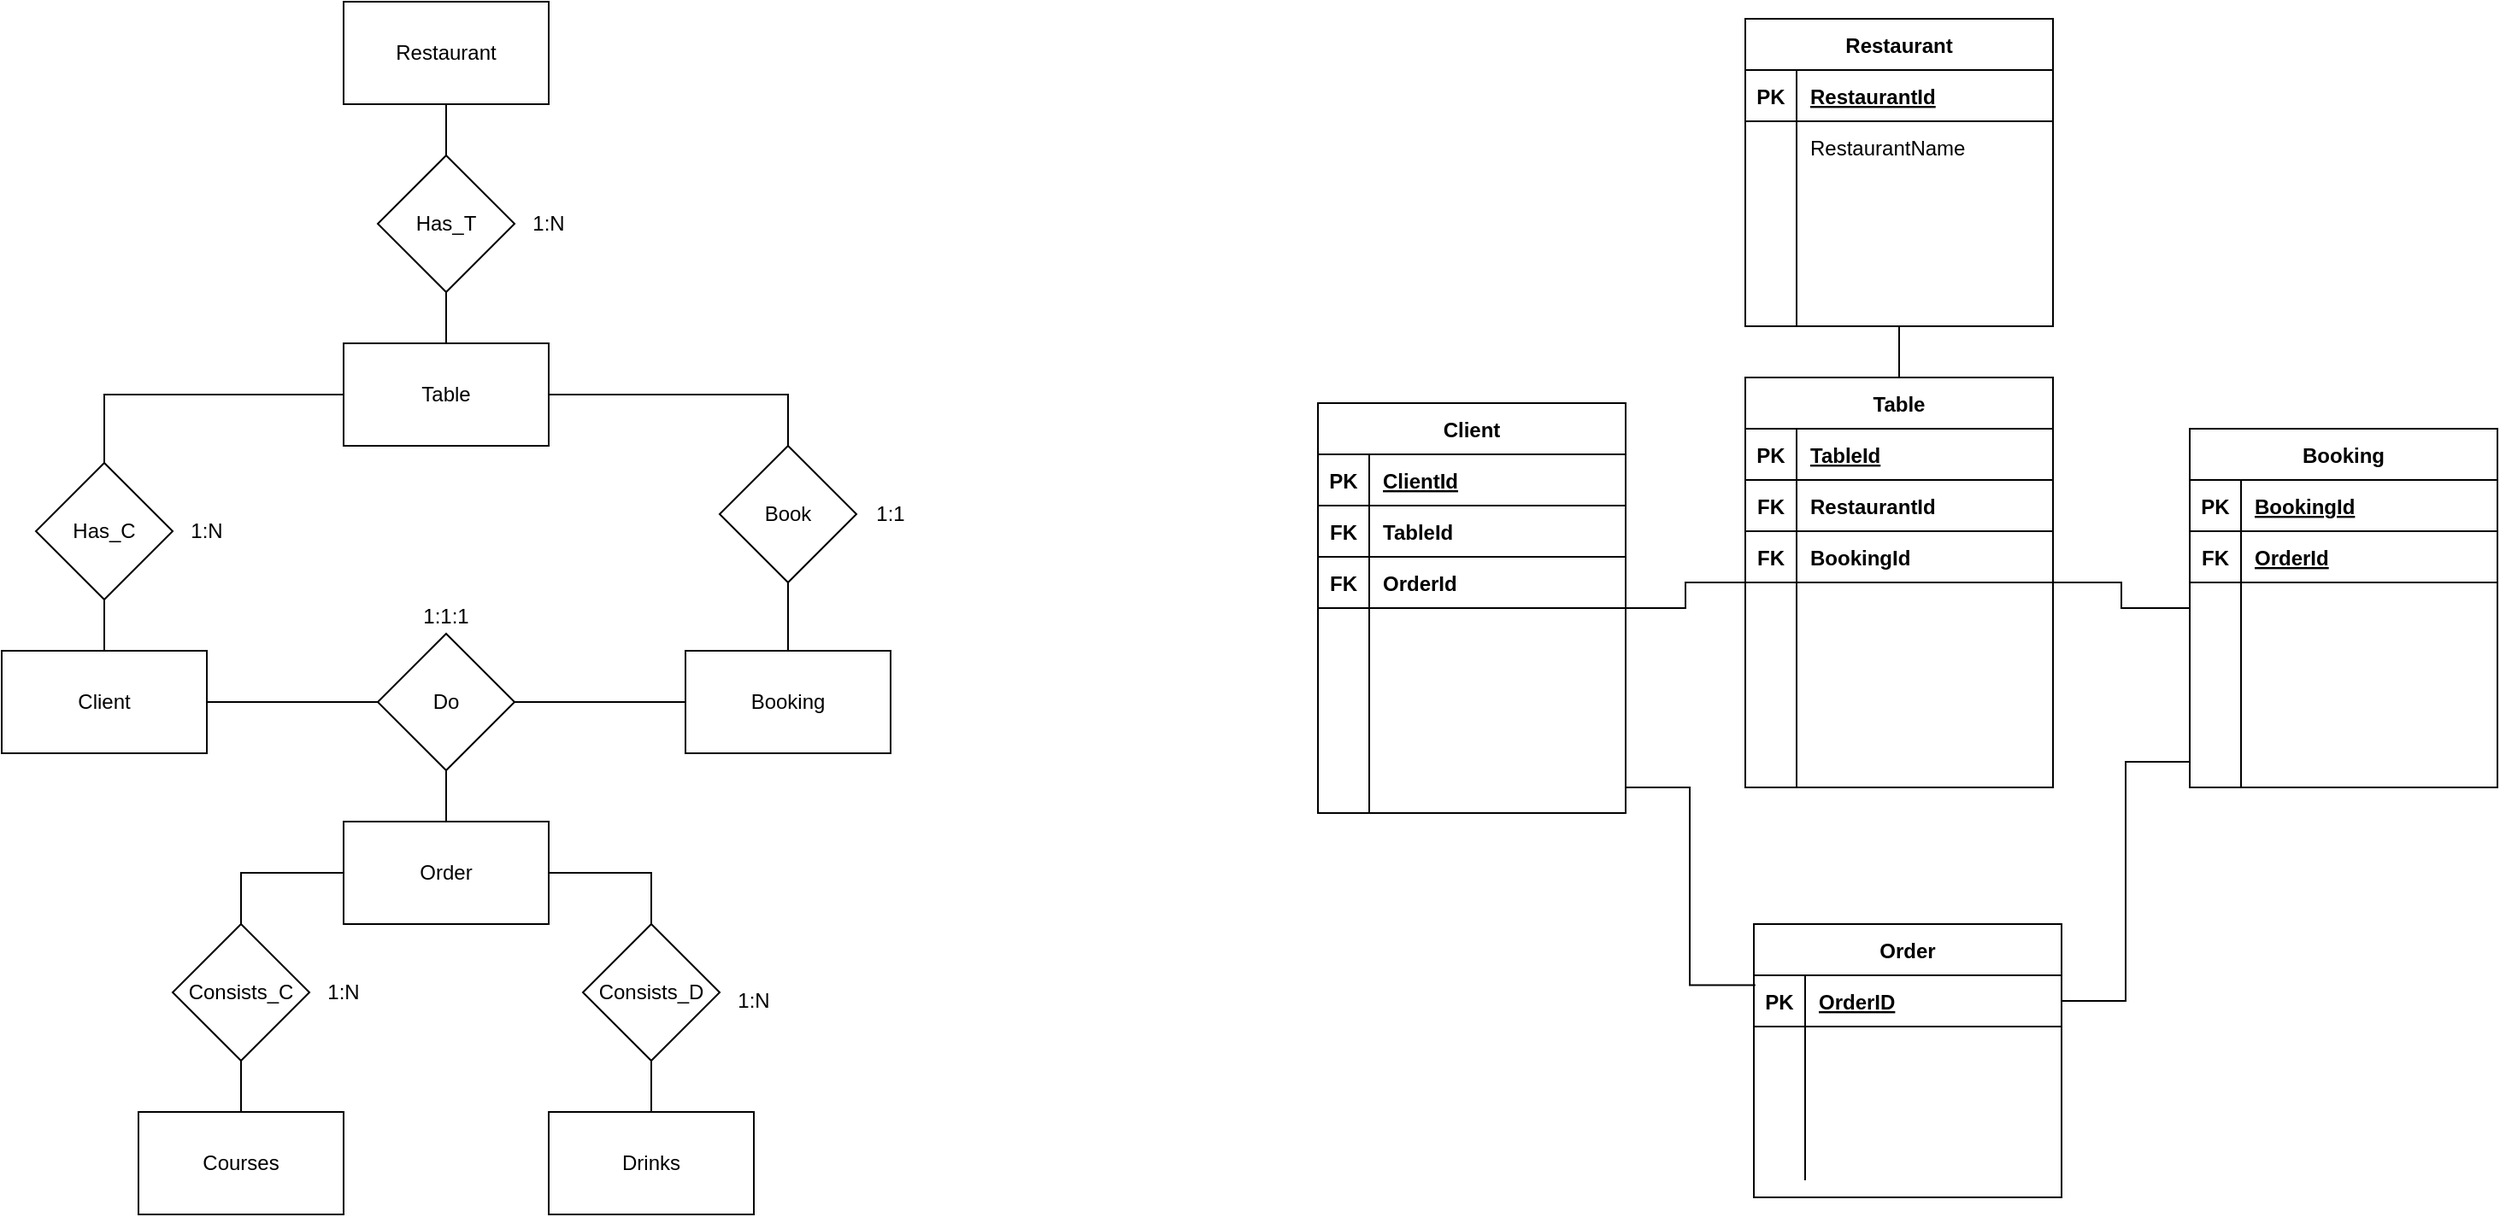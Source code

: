 <mxfile version="14.4.2" type="device"><diagram id="R2lEEEUBdFMjLlhIrx00" name="Page-1"><mxGraphModel dx="1673" dy="896" grid="1" gridSize="10" guides="1" tooltips="1" connect="1" arrows="1" fold="1" page="1" pageScale="1" pageWidth="850" pageHeight="1100" math="0" shadow="0" extFonts="Permanent Marker^https://fonts.googleapis.com/css?family=Permanent+Marker"><root><mxCell id="0"/><mxCell id="1" parent="0"/><mxCell id="aju1piKFpCxqXlr7mAP2-1" value="Restaurant" style="rounded=0;whiteSpace=wrap;html=1;" parent="1" vertex="1"><mxGeometry x="360" y="20" width="120" height="60" as="geometry"/></mxCell><mxCell id="aju1piKFpCxqXlr7mAP2-25" style="edgeStyle=orthogonalEdgeStyle;rounded=0;orthogonalLoop=1;jettySize=auto;html=1;endArrow=none;endFill=0;" parent="1" source="aju1piKFpCxqXlr7mAP2-2" target="aju1piKFpCxqXlr7mAP2-8" edge="1"><mxGeometry relative="1" as="geometry"/></mxCell><mxCell id="aju1piKFpCxqXlr7mAP2-2" value="Table&lt;br&gt;" style="rounded=0;whiteSpace=wrap;html=1;" parent="1" vertex="1"><mxGeometry x="360" y="220" width="120" height="60" as="geometry"/></mxCell><mxCell id="aju1piKFpCxqXlr7mAP2-23" style="edgeStyle=orthogonalEdgeStyle;rounded=0;orthogonalLoop=1;jettySize=auto;html=1;endArrow=none;endFill=0;" parent="1" source="aju1piKFpCxqXlr7mAP2-3" target="aju1piKFpCxqXlr7mAP2-9" edge="1"><mxGeometry relative="1" as="geometry"/></mxCell><mxCell id="aju1piKFpCxqXlr7mAP2-3" value="Booking" style="rounded=0;whiteSpace=wrap;html=1;" parent="1" vertex="1"><mxGeometry x="560" y="400" width="120" height="60" as="geometry"/></mxCell><mxCell id="aju1piKFpCxqXlr7mAP2-21" style="edgeStyle=orthogonalEdgeStyle;rounded=0;orthogonalLoop=1;jettySize=auto;html=1;endArrow=none;endFill=0;" parent="1" source="aju1piKFpCxqXlr7mAP2-4" target="aju1piKFpCxqXlr7mAP2-10" edge="1"><mxGeometry relative="1" as="geometry"/></mxCell><mxCell id="_MSLsSwSFgvr8yAlvDEv-171" style="edgeStyle=orthogonalEdgeStyle;rounded=0;orthogonalLoop=1;jettySize=auto;html=1;exitX=1;exitY=0.5;exitDx=0;exitDy=0;entryX=0;entryY=0.5;entryDx=0;entryDy=0;endArrow=none;endFill=0;" edge="1" parent="1" source="aju1piKFpCxqXlr7mAP2-4" target="aju1piKFpCxqXlr7mAP2-11"><mxGeometry relative="1" as="geometry"/></mxCell><mxCell id="aju1piKFpCxqXlr7mAP2-4" value="Client" style="rounded=0;whiteSpace=wrap;html=1;" parent="1" vertex="1"><mxGeometry x="160" y="400" width="120" height="60" as="geometry"/></mxCell><mxCell id="aju1piKFpCxqXlr7mAP2-19" style="edgeStyle=orthogonalEdgeStyle;rounded=0;orthogonalLoop=1;jettySize=auto;html=1;endArrow=none;endFill=0;" parent="1" source="aju1piKFpCxqXlr7mAP2-5" target="aju1piKFpCxqXlr7mAP2-11" edge="1"><mxGeometry relative="1" as="geometry"/></mxCell><mxCell id="aju1piKFpCxqXlr7mAP2-5" value="Order&lt;br&gt;" style="rounded=0;whiteSpace=wrap;html=1;" parent="1" vertex="1"><mxGeometry x="360" y="500" width="120" height="60" as="geometry"/></mxCell><mxCell id="aju1piKFpCxqXlr7mAP2-14" style="edgeStyle=orthogonalEdgeStyle;rounded=0;orthogonalLoop=1;jettySize=auto;html=1;endArrow=none;endFill=0;" parent="1" source="aju1piKFpCxqXlr7mAP2-6" target="aju1piKFpCxqXlr7mAP2-12" edge="1"><mxGeometry relative="1" as="geometry"/></mxCell><mxCell id="aju1piKFpCxqXlr7mAP2-6" value="Courses" style="rounded=0;whiteSpace=wrap;html=1;" parent="1" vertex="1"><mxGeometry x="240" y="670" width="120" height="60" as="geometry"/></mxCell><mxCell id="aju1piKFpCxqXlr7mAP2-15" style="edgeStyle=orthogonalEdgeStyle;rounded=0;orthogonalLoop=1;jettySize=auto;html=1;endArrow=none;endFill=0;" parent="1" source="aju1piKFpCxqXlr7mAP2-7" target="aju1piKFpCxqXlr7mAP2-13" edge="1"><mxGeometry relative="1" as="geometry"/></mxCell><mxCell id="aju1piKFpCxqXlr7mAP2-7" value="Drinks" style="rounded=0;whiteSpace=wrap;html=1;" parent="1" vertex="1"><mxGeometry x="480" y="670" width="120" height="60" as="geometry"/></mxCell><mxCell id="aju1piKFpCxqXlr7mAP2-26" style="edgeStyle=orthogonalEdgeStyle;rounded=0;orthogonalLoop=1;jettySize=auto;html=1;endArrow=none;endFill=0;" parent="1" source="aju1piKFpCxqXlr7mAP2-8" target="aju1piKFpCxqXlr7mAP2-1" edge="1"><mxGeometry relative="1" as="geometry"/></mxCell><mxCell id="aju1piKFpCxqXlr7mAP2-8" value="Has_T" style="rhombus;whiteSpace=wrap;html=1;" parent="1" vertex="1"><mxGeometry x="380" y="110" width="80" height="80" as="geometry"/></mxCell><mxCell id="_MSLsSwSFgvr8yAlvDEv-16" style="edgeStyle=orthogonalEdgeStyle;rounded=0;orthogonalLoop=1;jettySize=auto;html=1;exitX=0.5;exitY=0;exitDx=0;exitDy=0;entryX=1;entryY=0.5;entryDx=0;entryDy=0;endArrow=none;endFill=0;" edge="1" parent="1" source="aju1piKFpCxqXlr7mAP2-9" target="aju1piKFpCxqXlr7mAP2-2"><mxGeometry relative="1" as="geometry"/></mxCell><mxCell id="aju1piKFpCxqXlr7mAP2-9" value="Book" style="rhombus;whiteSpace=wrap;html=1;" parent="1" vertex="1"><mxGeometry x="580" y="280" width="80" height="80" as="geometry"/></mxCell><mxCell id="aju1piKFpCxqXlr7mAP2-33" style="edgeStyle=orthogonalEdgeStyle;rounded=0;orthogonalLoop=1;jettySize=auto;html=1;exitX=0.5;exitY=0;exitDx=0;exitDy=0;entryX=0;entryY=0.5;entryDx=0;entryDy=0;endArrow=none;endFill=0;" parent="1" source="aju1piKFpCxqXlr7mAP2-10" target="aju1piKFpCxqXlr7mAP2-2" edge="1"><mxGeometry relative="1" as="geometry"/></mxCell><mxCell id="aju1piKFpCxqXlr7mAP2-10" value="Has_C" style="rhombus;whiteSpace=wrap;html=1;" parent="1" vertex="1"><mxGeometry x="180" y="290" width="80" height="80" as="geometry"/></mxCell><mxCell id="_MSLsSwSFgvr8yAlvDEv-172" style="edgeStyle=orthogonalEdgeStyle;rounded=0;orthogonalLoop=1;jettySize=auto;html=1;exitX=1;exitY=0.5;exitDx=0;exitDy=0;entryX=0;entryY=0.5;entryDx=0;entryDy=0;endArrow=none;endFill=0;" edge="1" parent="1" source="aju1piKFpCxqXlr7mAP2-11" target="aju1piKFpCxqXlr7mAP2-3"><mxGeometry relative="1" as="geometry"/></mxCell><mxCell id="aju1piKFpCxqXlr7mAP2-11" value="Do" style="rhombus;whiteSpace=wrap;html=1;" parent="1" vertex="1"><mxGeometry x="380" y="390" width="80" height="80" as="geometry"/></mxCell><mxCell id="aju1piKFpCxqXlr7mAP2-18" style="edgeStyle=orthogonalEdgeStyle;rounded=0;orthogonalLoop=1;jettySize=auto;html=1;exitX=0.5;exitY=0;exitDx=0;exitDy=0;entryX=0;entryY=0.5;entryDx=0;entryDy=0;endArrow=none;endFill=0;" parent="1" source="aju1piKFpCxqXlr7mAP2-12" target="aju1piKFpCxqXlr7mAP2-5" edge="1"><mxGeometry relative="1" as="geometry"/></mxCell><mxCell id="aju1piKFpCxqXlr7mAP2-12" value="Consists_C" style="rhombus;whiteSpace=wrap;html=1;" parent="1" vertex="1"><mxGeometry x="260" y="560" width="80" height="80" as="geometry"/></mxCell><mxCell id="aju1piKFpCxqXlr7mAP2-17" style="edgeStyle=orthogonalEdgeStyle;rounded=0;orthogonalLoop=1;jettySize=auto;html=1;exitX=0.5;exitY=0;exitDx=0;exitDy=0;entryX=1;entryY=0.5;entryDx=0;entryDy=0;endArrow=none;endFill=0;" parent="1" source="aju1piKFpCxqXlr7mAP2-13" target="aju1piKFpCxqXlr7mAP2-5" edge="1"><mxGeometry relative="1" as="geometry"/></mxCell><mxCell id="aju1piKFpCxqXlr7mAP2-13" value="Consists_D" style="rhombus;whiteSpace=wrap;html=1;" parent="1" vertex="1"><mxGeometry x="500" y="560" width="80" height="80" as="geometry"/></mxCell><mxCell id="aju1piKFpCxqXlr7mAP2-27" value="1:N" style="text;html=1;strokeColor=none;fillColor=none;align=center;verticalAlign=middle;whiteSpace=wrap;rounded=0;" parent="1" vertex="1"><mxGeometry x="460" y="140" width="40" height="20" as="geometry"/></mxCell><mxCell id="aju1piKFpCxqXlr7mAP2-28" value="1:1" style="text;html=1;strokeColor=none;fillColor=none;align=center;verticalAlign=middle;whiteSpace=wrap;rounded=0;" parent="1" vertex="1"><mxGeometry x="660" y="310" width="40" height="20" as="geometry"/></mxCell><mxCell id="aju1piKFpCxqXlr7mAP2-29" value="1:N" style="text;html=1;strokeColor=none;fillColor=none;align=center;verticalAlign=middle;whiteSpace=wrap;rounded=0;" parent="1" vertex="1"><mxGeometry x="260" y="320" width="40" height="20" as="geometry"/></mxCell><mxCell id="aju1piKFpCxqXlr7mAP2-31" value="1:N" style="text;html=1;strokeColor=none;fillColor=none;align=center;verticalAlign=middle;whiteSpace=wrap;rounded=0;" parent="1" vertex="1"><mxGeometry x="580" y="595" width="40" height="20" as="geometry"/></mxCell><mxCell id="aju1piKFpCxqXlr7mAP2-32" value="1:N" style="text;html=1;strokeColor=none;fillColor=none;align=center;verticalAlign=middle;whiteSpace=wrap;rounded=0;" parent="1" vertex="1"><mxGeometry x="340" y="590" width="40" height="20" as="geometry"/></mxCell><mxCell id="_MSLsSwSFgvr8yAlvDEv-69" value="" style="edgeStyle=orthogonalEdgeStyle;rounded=0;orthogonalLoop=1;jettySize=auto;html=1;endArrow=none;endFill=0;" edge="1" parent="1" source="_MSLsSwSFgvr8yAlvDEv-17" target="_MSLsSwSFgvr8yAlvDEv-53"><mxGeometry relative="1" as="geometry"/></mxCell><mxCell id="_MSLsSwSFgvr8yAlvDEv-17" value="Restaurant" style="shape=table;startSize=30;container=1;collapsible=1;childLayout=tableLayout;fixedRows=1;rowLines=0;fontStyle=1;align=center;resizeLast=1;" vertex="1" parent="1"><mxGeometry x="1180" y="30" width="180" height="180" as="geometry"/></mxCell><mxCell id="_MSLsSwSFgvr8yAlvDEv-18" value="" style="shape=partialRectangle;collapsible=0;dropTarget=0;pointerEvents=0;fillColor=none;top=0;left=0;bottom=1;right=0;points=[[0,0.5],[1,0.5]];portConstraint=eastwest;" vertex="1" parent="_MSLsSwSFgvr8yAlvDEv-17"><mxGeometry y="30" width="180" height="30" as="geometry"/></mxCell><mxCell id="_MSLsSwSFgvr8yAlvDEv-19" value="PK" style="shape=partialRectangle;connectable=0;fillColor=none;top=0;left=0;bottom=0;right=0;fontStyle=1;overflow=hidden;" vertex="1" parent="_MSLsSwSFgvr8yAlvDEv-18"><mxGeometry width="30" height="30" as="geometry"/></mxCell><mxCell id="_MSLsSwSFgvr8yAlvDEv-20" value="RestaurantId" style="shape=partialRectangle;connectable=0;fillColor=none;top=0;left=0;bottom=0;right=0;align=left;spacingLeft=6;fontStyle=5;overflow=hidden;" vertex="1" parent="_MSLsSwSFgvr8yAlvDEv-18"><mxGeometry x="30" width="150" height="30" as="geometry"/></mxCell><mxCell id="_MSLsSwSFgvr8yAlvDEv-21" value="" style="shape=partialRectangle;collapsible=0;dropTarget=0;pointerEvents=0;fillColor=none;top=0;left=0;bottom=0;right=0;points=[[0,0.5],[1,0.5]];portConstraint=eastwest;" vertex="1" parent="_MSLsSwSFgvr8yAlvDEv-17"><mxGeometry y="60" width="180" height="30" as="geometry"/></mxCell><mxCell id="_MSLsSwSFgvr8yAlvDEv-22" value="" style="shape=partialRectangle;connectable=0;fillColor=none;top=0;left=0;bottom=0;right=0;editable=1;overflow=hidden;" vertex="1" parent="_MSLsSwSFgvr8yAlvDEv-21"><mxGeometry width="30" height="30" as="geometry"/></mxCell><mxCell id="_MSLsSwSFgvr8yAlvDEv-23" value="RestaurantName" style="shape=partialRectangle;connectable=0;fillColor=none;top=0;left=0;bottom=0;right=0;align=left;spacingLeft=6;overflow=hidden;" vertex="1" parent="_MSLsSwSFgvr8yAlvDEv-21"><mxGeometry x="30" width="150" height="30" as="geometry"/></mxCell><mxCell id="_MSLsSwSFgvr8yAlvDEv-50" value="" style="shape=partialRectangle;collapsible=0;dropTarget=0;pointerEvents=0;fillColor=none;top=0;left=0;bottom=0;right=0;points=[[0,0.5],[1,0.5]];portConstraint=eastwest;" vertex="1" parent="_MSLsSwSFgvr8yAlvDEv-17"><mxGeometry y="90" width="180" height="30" as="geometry"/></mxCell><mxCell id="_MSLsSwSFgvr8yAlvDEv-51" value="" style="shape=partialRectangle;connectable=0;fillColor=none;top=0;left=0;bottom=0;right=0;editable=1;overflow=hidden;" vertex="1" parent="_MSLsSwSFgvr8yAlvDEv-50"><mxGeometry width="30" height="30" as="geometry"/></mxCell><mxCell id="_MSLsSwSFgvr8yAlvDEv-52" value="" style="shape=partialRectangle;connectable=0;fillColor=none;top=0;left=0;bottom=0;right=0;align=left;spacingLeft=6;overflow=hidden;" vertex="1" parent="_MSLsSwSFgvr8yAlvDEv-50"><mxGeometry x="30" width="150" height="30" as="geometry"/></mxCell><mxCell id="_MSLsSwSFgvr8yAlvDEv-24" value="" style="shape=partialRectangle;collapsible=0;dropTarget=0;pointerEvents=0;fillColor=none;top=0;left=0;bottom=0;right=0;points=[[0,0.5],[1,0.5]];portConstraint=eastwest;" vertex="1" parent="_MSLsSwSFgvr8yAlvDEv-17"><mxGeometry y="120" width="180" height="30" as="geometry"/></mxCell><mxCell id="_MSLsSwSFgvr8yAlvDEv-25" value="" style="shape=partialRectangle;connectable=0;fillColor=none;top=0;left=0;bottom=0;right=0;editable=1;overflow=hidden;" vertex="1" parent="_MSLsSwSFgvr8yAlvDEv-24"><mxGeometry width="30" height="30" as="geometry"/></mxCell><mxCell id="_MSLsSwSFgvr8yAlvDEv-26" value="" style="shape=partialRectangle;connectable=0;fillColor=none;top=0;left=0;bottom=0;right=0;align=left;spacingLeft=6;overflow=hidden;" vertex="1" parent="_MSLsSwSFgvr8yAlvDEv-24"><mxGeometry x="30" width="150" height="30" as="geometry"/></mxCell><mxCell id="_MSLsSwSFgvr8yAlvDEv-27" value="" style="shape=partialRectangle;collapsible=0;dropTarget=0;pointerEvents=0;fillColor=none;top=0;left=0;bottom=0;right=0;points=[[0,0.5],[1,0.5]];portConstraint=eastwest;" vertex="1" parent="_MSLsSwSFgvr8yAlvDEv-17"><mxGeometry y="150" width="180" height="30" as="geometry"/></mxCell><mxCell id="_MSLsSwSFgvr8yAlvDEv-28" value="" style="shape=partialRectangle;connectable=0;fillColor=none;top=0;left=0;bottom=0;right=0;editable=1;overflow=hidden;" vertex="1" parent="_MSLsSwSFgvr8yAlvDEv-27"><mxGeometry width="30" height="30" as="geometry"/></mxCell><mxCell id="_MSLsSwSFgvr8yAlvDEv-29" value="" style="shape=partialRectangle;connectable=0;fillColor=none;top=0;left=0;bottom=0;right=0;align=left;spacingLeft=6;overflow=hidden;" vertex="1" parent="_MSLsSwSFgvr8yAlvDEv-27"><mxGeometry x="30" width="150" height="30" as="geometry"/></mxCell><mxCell id="_MSLsSwSFgvr8yAlvDEv-95" value="" style="edgeStyle=orthogonalEdgeStyle;rounded=0;orthogonalLoop=1;jettySize=auto;html=1;endArrow=none;endFill=0;" edge="1" parent="1" source="_MSLsSwSFgvr8yAlvDEv-53" target="_MSLsSwSFgvr8yAlvDEv-76"><mxGeometry relative="1" as="geometry"/></mxCell><mxCell id="_MSLsSwSFgvr8yAlvDEv-115" value="" style="edgeStyle=orthogonalEdgeStyle;rounded=0;orthogonalLoop=1;jettySize=auto;html=1;endArrow=none;endFill=0;" edge="1" parent="1" source="_MSLsSwSFgvr8yAlvDEv-53" target="_MSLsSwSFgvr8yAlvDEv-96"><mxGeometry relative="1" as="geometry"/></mxCell><mxCell id="_MSLsSwSFgvr8yAlvDEv-53" value="Table" style="shape=table;startSize=30;container=1;collapsible=1;childLayout=tableLayout;fixedRows=1;rowLines=0;fontStyle=1;align=center;resizeLast=1;" vertex="1" parent="1"><mxGeometry x="1180" y="240" width="180" height="240" as="geometry"/></mxCell><mxCell id="_MSLsSwSFgvr8yAlvDEv-54" value="" style="shape=partialRectangle;collapsible=0;dropTarget=0;pointerEvents=0;fillColor=none;top=0;left=0;bottom=1;right=0;points=[[0,0.5],[1,0.5]];portConstraint=eastwest;" vertex="1" parent="_MSLsSwSFgvr8yAlvDEv-53"><mxGeometry y="30" width="180" height="30" as="geometry"/></mxCell><mxCell id="_MSLsSwSFgvr8yAlvDEv-55" value="PK" style="shape=partialRectangle;connectable=0;fillColor=none;top=0;left=0;bottom=0;right=0;fontStyle=1;overflow=hidden;" vertex="1" parent="_MSLsSwSFgvr8yAlvDEv-54"><mxGeometry width="30" height="30" as="geometry"/></mxCell><mxCell id="_MSLsSwSFgvr8yAlvDEv-56" value="TableId" style="shape=partialRectangle;connectable=0;fillColor=none;top=0;left=0;bottom=0;right=0;align=left;spacingLeft=6;fontStyle=5;overflow=hidden;" vertex="1" parent="_MSLsSwSFgvr8yAlvDEv-54"><mxGeometry x="30" width="150" height="30" as="geometry"/></mxCell><mxCell id="_MSLsSwSFgvr8yAlvDEv-70" value="" style="shape=partialRectangle;collapsible=0;dropTarget=0;pointerEvents=0;fillColor=none;top=0;left=0;bottom=1;right=0;points=[[0,0.5],[1,0.5]];portConstraint=eastwest;" vertex="1" parent="_MSLsSwSFgvr8yAlvDEv-53"><mxGeometry y="60" width="180" height="30" as="geometry"/></mxCell><mxCell id="_MSLsSwSFgvr8yAlvDEv-71" value="FK" style="shape=partialRectangle;connectable=0;fillColor=none;top=0;left=0;bottom=0;right=0;fontStyle=1;overflow=hidden;" vertex="1" parent="_MSLsSwSFgvr8yAlvDEv-70"><mxGeometry width="30" height="30" as="geometry"/></mxCell><mxCell id="_MSLsSwSFgvr8yAlvDEv-72" value="RestaurantId" style="shape=partialRectangle;connectable=0;fillColor=none;top=0;left=0;bottom=0;right=0;align=left;spacingLeft=6;fontStyle=1;overflow=hidden;" vertex="1" parent="_MSLsSwSFgvr8yAlvDEv-70"><mxGeometry x="30" width="150" height="30" as="geometry"/></mxCell><mxCell id="_MSLsSwSFgvr8yAlvDEv-146" style="shape=partialRectangle;collapsible=0;dropTarget=0;pointerEvents=0;fillColor=none;top=0;left=0;bottom=1;right=0;points=[[0,0.5],[1,0.5]];portConstraint=eastwest;" vertex="1" parent="_MSLsSwSFgvr8yAlvDEv-53"><mxGeometry y="90" width="180" height="30" as="geometry"/></mxCell><mxCell id="_MSLsSwSFgvr8yAlvDEv-147" value="FK" style="shape=partialRectangle;connectable=0;fillColor=none;top=0;left=0;bottom=0;right=0;fontStyle=1;overflow=hidden;" vertex="1" parent="_MSLsSwSFgvr8yAlvDEv-146"><mxGeometry width="30" height="30" as="geometry"/></mxCell><mxCell id="_MSLsSwSFgvr8yAlvDEv-148" value="BookingId" style="shape=partialRectangle;connectable=0;fillColor=none;top=0;left=0;bottom=0;right=0;align=left;spacingLeft=6;fontStyle=1;overflow=hidden;" vertex="1" parent="_MSLsSwSFgvr8yAlvDEv-146"><mxGeometry x="30" width="150" height="30" as="geometry"/></mxCell><mxCell id="_MSLsSwSFgvr8yAlvDEv-57" value="" style="shape=partialRectangle;collapsible=0;dropTarget=0;pointerEvents=0;fillColor=none;top=0;left=0;bottom=0;right=0;points=[[0,0.5],[1,0.5]];portConstraint=eastwest;" vertex="1" parent="_MSLsSwSFgvr8yAlvDEv-53"><mxGeometry y="120" width="180" height="30" as="geometry"/></mxCell><mxCell id="_MSLsSwSFgvr8yAlvDEv-58" value="" style="shape=partialRectangle;connectable=0;fillColor=none;top=0;left=0;bottom=0;right=0;editable=1;overflow=hidden;" vertex="1" parent="_MSLsSwSFgvr8yAlvDEv-57"><mxGeometry width="30" height="30" as="geometry"/></mxCell><mxCell id="_MSLsSwSFgvr8yAlvDEv-59" value="" style="shape=partialRectangle;connectable=0;fillColor=none;top=0;left=0;bottom=0;right=0;align=left;spacingLeft=6;overflow=hidden;" vertex="1" parent="_MSLsSwSFgvr8yAlvDEv-57"><mxGeometry x="30" width="150" height="30" as="geometry"/></mxCell><mxCell id="_MSLsSwSFgvr8yAlvDEv-60" value="" style="shape=partialRectangle;collapsible=0;dropTarget=0;pointerEvents=0;fillColor=none;top=0;left=0;bottom=0;right=0;points=[[0,0.5],[1,0.5]];portConstraint=eastwest;" vertex="1" parent="_MSLsSwSFgvr8yAlvDEv-53"><mxGeometry y="150" width="180" height="30" as="geometry"/></mxCell><mxCell id="_MSLsSwSFgvr8yAlvDEv-61" value="" style="shape=partialRectangle;connectable=0;fillColor=none;top=0;left=0;bottom=0;right=0;editable=1;overflow=hidden;" vertex="1" parent="_MSLsSwSFgvr8yAlvDEv-60"><mxGeometry width="30" height="30" as="geometry"/></mxCell><mxCell id="_MSLsSwSFgvr8yAlvDEv-62" value="" style="shape=partialRectangle;connectable=0;fillColor=none;top=0;left=0;bottom=0;right=0;align=left;spacingLeft=6;overflow=hidden;" vertex="1" parent="_MSLsSwSFgvr8yAlvDEv-60"><mxGeometry x="30" width="150" height="30" as="geometry"/></mxCell><mxCell id="_MSLsSwSFgvr8yAlvDEv-63" value="" style="shape=partialRectangle;collapsible=0;dropTarget=0;pointerEvents=0;fillColor=none;top=0;left=0;bottom=0;right=0;points=[[0,0.5],[1,0.5]];portConstraint=eastwest;" vertex="1" parent="_MSLsSwSFgvr8yAlvDEv-53"><mxGeometry y="180" width="180" height="30" as="geometry"/></mxCell><mxCell id="_MSLsSwSFgvr8yAlvDEv-64" value="" style="shape=partialRectangle;connectable=0;fillColor=none;top=0;left=0;bottom=0;right=0;editable=1;overflow=hidden;" vertex="1" parent="_MSLsSwSFgvr8yAlvDEv-63"><mxGeometry width="30" height="30" as="geometry"/></mxCell><mxCell id="_MSLsSwSFgvr8yAlvDEv-65" value="" style="shape=partialRectangle;connectable=0;fillColor=none;top=0;left=0;bottom=0;right=0;align=left;spacingLeft=6;overflow=hidden;" vertex="1" parent="_MSLsSwSFgvr8yAlvDEv-63"><mxGeometry x="30" width="150" height="30" as="geometry"/></mxCell><mxCell id="_MSLsSwSFgvr8yAlvDEv-66" value="" style="shape=partialRectangle;collapsible=0;dropTarget=0;pointerEvents=0;fillColor=none;top=0;left=0;bottom=0;right=0;points=[[0,0.5],[1,0.5]];portConstraint=eastwest;" vertex="1" parent="_MSLsSwSFgvr8yAlvDEv-53"><mxGeometry y="210" width="180" height="30" as="geometry"/></mxCell><mxCell id="_MSLsSwSFgvr8yAlvDEv-67" value="" style="shape=partialRectangle;connectable=0;fillColor=none;top=0;left=0;bottom=0;right=0;editable=1;overflow=hidden;" vertex="1" parent="_MSLsSwSFgvr8yAlvDEv-66"><mxGeometry width="30" height="30" as="geometry"/></mxCell><mxCell id="_MSLsSwSFgvr8yAlvDEv-68" value="" style="shape=partialRectangle;connectable=0;fillColor=none;top=0;left=0;bottom=0;right=0;align=left;spacingLeft=6;overflow=hidden;" vertex="1" parent="_MSLsSwSFgvr8yAlvDEv-66"><mxGeometry x="30" width="150" height="30" as="geometry"/></mxCell><mxCell id="_MSLsSwSFgvr8yAlvDEv-76" value="Client" style="shape=table;startSize=30;container=1;collapsible=1;childLayout=tableLayout;fixedRows=1;rowLines=0;fontStyle=1;align=center;resizeLast=1;" vertex="1" parent="1"><mxGeometry x="930" y="255" width="180" height="240" as="geometry"/></mxCell><mxCell id="_MSLsSwSFgvr8yAlvDEv-77" value="" style="shape=partialRectangle;collapsible=0;dropTarget=0;pointerEvents=0;fillColor=none;top=0;left=0;bottom=1;right=0;points=[[0,0.5],[1,0.5]];portConstraint=eastwest;" vertex="1" parent="_MSLsSwSFgvr8yAlvDEv-76"><mxGeometry y="30" width="180" height="30" as="geometry"/></mxCell><mxCell id="_MSLsSwSFgvr8yAlvDEv-78" value="PK" style="shape=partialRectangle;connectable=0;fillColor=none;top=0;left=0;bottom=0;right=0;fontStyle=1;overflow=hidden;" vertex="1" parent="_MSLsSwSFgvr8yAlvDEv-77"><mxGeometry width="30" height="30" as="geometry"/></mxCell><mxCell id="_MSLsSwSFgvr8yAlvDEv-79" value="ClientId" style="shape=partialRectangle;connectable=0;fillColor=none;top=0;left=0;bottom=0;right=0;align=left;spacingLeft=6;fontStyle=5;overflow=hidden;" vertex="1" parent="_MSLsSwSFgvr8yAlvDEv-77"><mxGeometry x="30" width="150" height="30" as="geometry"/></mxCell><mxCell id="_MSLsSwSFgvr8yAlvDEv-80" value="" style="shape=partialRectangle;collapsible=0;dropTarget=0;pointerEvents=0;fillColor=none;top=0;left=0;bottom=1;right=0;points=[[0,0.5],[1,0.5]];portConstraint=eastwest;" vertex="1" parent="_MSLsSwSFgvr8yAlvDEv-76"><mxGeometry y="60" width="180" height="30" as="geometry"/></mxCell><mxCell id="_MSLsSwSFgvr8yAlvDEv-81" value="FK" style="shape=partialRectangle;connectable=0;fillColor=none;top=0;left=0;bottom=0;right=0;fontStyle=1;overflow=hidden;" vertex="1" parent="_MSLsSwSFgvr8yAlvDEv-80"><mxGeometry width="30" height="30" as="geometry"/></mxCell><mxCell id="_MSLsSwSFgvr8yAlvDEv-82" value="TableId" style="shape=partialRectangle;connectable=0;fillColor=none;top=0;left=0;bottom=0;right=0;align=left;spacingLeft=6;fontStyle=1;overflow=hidden;" vertex="1" parent="_MSLsSwSFgvr8yAlvDEv-80"><mxGeometry x="30" width="150" height="30" as="geometry"/></mxCell><mxCell id="_MSLsSwSFgvr8yAlvDEv-190" style="shape=partialRectangle;collapsible=0;dropTarget=0;pointerEvents=0;fillColor=none;top=0;left=0;bottom=1;right=0;points=[[0,0.5],[1,0.5]];portConstraint=eastwest;" vertex="1" parent="_MSLsSwSFgvr8yAlvDEv-76"><mxGeometry y="90" width="180" height="30" as="geometry"/></mxCell><mxCell id="_MSLsSwSFgvr8yAlvDEv-191" value="FK" style="shape=partialRectangle;connectable=0;fillColor=none;top=0;left=0;bottom=0;right=0;fontStyle=1;overflow=hidden;" vertex="1" parent="_MSLsSwSFgvr8yAlvDEv-190"><mxGeometry width="30" height="30" as="geometry"/></mxCell><mxCell id="_MSLsSwSFgvr8yAlvDEv-192" value="OrderId" style="shape=partialRectangle;connectable=0;fillColor=none;top=0;left=0;bottom=0;right=0;align=left;spacingLeft=6;fontStyle=1;overflow=hidden;" vertex="1" parent="_MSLsSwSFgvr8yAlvDEv-190"><mxGeometry x="30" width="150" height="30" as="geometry"/></mxCell><mxCell id="_MSLsSwSFgvr8yAlvDEv-83" value="" style="shape=partialRectangle;collapsible=0;dropTarget=0;pointerEvents=0;fillColor=none;top=0;left=0;bottom=0;right=0;points=[[0,0.5],[1,0.5]];portConstraint=eastwest;" vertex="1" parent="_MSLsSwSFgvr8yAlvDEv-76"><mxGeometry y="120" width="180" height="30" as="geometry"/></mxCell><mxCell id="_MSLsSwSFgvr8yAlvDEv-84" value="" style="shape=partialRectangle;connectable=0;fillColor=none;top=0;left=0;bottom=0;right=0;editable=1;overflow=hidden;" vertex="1" parent="_MSLsSwSFgvr8yAlvDEv-83"><mxGeometry width="30" height="30" as="geometry"/></mxCell><mxCell id="_MSLsSwSFgvr8yAlvDEv-85" value="" style="shape=partialRectangle;connectable=0;fillColor=none;top=0;left=0;bottom=0;right=0;align=left;spacingLeft=6;overflow=hidden;" vertex="1" parent="_MSLsSwSFgvr8yAlvDEv-83"><mxGeometry x="30" width="150" height="30" as="geometry"/></mxCell><mxCell id="_MSLsSwSFgvr8yAlvDEv-86" value="" style="shape=partialRectangle;collapsible=0;dropTarget=0;pointerEvents=0;fillColor=none;top=0;left=0;bottom=0;right=0;points=[[0,0.5],[1,0.5]];portConstraint=eastwest;" vertex="1" parent="_MSLsSwSFgvr8yAlvDEv-76"><mxGeometry y="150" width="180" height="30" as="geometry"/></mxCell><mxCell id="_MSLsSwSFgvr8yAlvDEv-87" value="" style="shape=partialRectangle;connectable=0;fillColor=none;top=0;left=0;bottom=0;right=0;editable=1;overflow=hidden;" vertex="1" parent="_MSLsSwSFgvr8yAlvDEv-86"><mxGeometry width="30" height="30" as="geometry"/></mxCell><mxCell id="_MSLsSwSFgvr8yAlvDEv-88" value="" style="shape=partialRectangle;connectable=0;fillColor=none;top=0;left=0;bottom=0;right=0;align=left;spacingLeft=6;overflow=hidden;" vertex="1" parent="_MSLsSwSFgvr8yAlvDEv-86"><mxGeometry x="30" width="150" height="30" as="geometry"/></mxCell><mxCell id="_MSLsSwSFgvr8yAlvDEv-89" value="" style="shape=partialRectangle;collapsible=0;dropTarget=0;pointerEvents=0;fillColor=none;top=0;left=0;bottom=0;right=0;points=[[0,0.5],[1,0.5]];portConstraint=eastwest;" vertex="1" parent="_MSLsSwSFgvr8yAlvDEv-76"><mxGeometry y="180" width="180" height="30" as="geometry"/></mxCell><mxCell id="_MSLsSwSFgvr8yAlvDEv-90" value="" style="shape=partialRectangle;connectable=0;fillColor=none;top=0;left=0;bottom=0;right=0;editable=1;overflow=hidden;" vertex="1" parent="_MSLsSwSFgvr8yAlvDEv-89"><mxGeometry width="30" height="30" as="geometry"/></mxCell><mxCell id="_MSLsSwSFgvr8yAlvDEv-91" value="" style="shape=partialRectangle;connectable=0;fillColor=none;top=0;left=0;bottom=0;right=0;align=left;spacingLeft=6;overflow=hidden;" vertex="1" parent="_MSLsSwSFgvr8yAlvDEv-89"><mxGeometry x="30" width="150" height="30" as="geometry"/></mxCell><mxCell id="_MSLsSwSFgvr8yAlvDEv-92" value="" style="shape=partialRectangle;collapsible=0;dropTarget=0;pointerEvents=0;fillColor=none;top=0;left=0;bottom=0;right=0;points=[[0,0.5],[1,0.5]];portConstraint=eastwest;" vertex="1" parent="_MSLsSwSFgvr8yAlvDEv-76"><mxGeometry y="210" width="180" height="30" as="geometry"/></mxCell><mxCell id="_MSLsSwSFgvr8yAlvDEv-93" value="" style="shape=partialRectangle;connectable=0;fillColor=none;top=0;left=0;bottom=0;right=0;editable=1;overflow=hidden;" vertex="1" parent="_MSLsSwSFgvr8yAlvDEv-92"><mxGeometry width="30" height="30" as="geometry"/></mxCell><mxCell id="_MSLsSwSFgvr8yAlvDEv-94" value="" style="shape=partialRectangle;connectable=0;fillColor=none;top=0;left=0;bottom=0;right=0;align=left;spacingLeft=6;overflow=hidden;" vertex="1" parent="_MSLsSwSFgvr8yAlvDEv-92"><mxGeometry x="30" width="150" height="30" as="geometry"/></mxCell><mxCell id="_MSLsSwSFgvr8yAlvDEv-96" value="Booking" style="shape=table;startSize=30;container=1;collapsible=1;childLayout=tableLayout;fixedRows=1;rowLines=0;fontStyle=1;align=center;resizeLast=1;" vertex="1" parent="1"><mxGeometry x="1440" y="270" width="180" height="210" as="geometry"/></mxCell><mxCell id="_MSLsSwSFgvr8yAlvDEv-97" value="" style="shape=partialRectangle;collapsible=0;dropTarget=0;pointerEvents=0;fillColor=none;top=0;left=0;bottom=1;right=0;points=[[0,0.5],[1,0.5]];portConstraint=eastwest;" vertex="1" parent="_MSLsSwSFgvr8yAlvDEv-96"><mxGeometry y="30" width="180" height="30" as="geometry"/></mxCell><mxCell id="_MSLsSwSFgvr8yAlvDEv-98" value="PK" style="shape=partialRectangle;connectable=0;fillColor=none;top=0;left=0;bottom=0;right=0;fontStyle=1;overflow=hidden;" vertex="1" parent="_MSLsSwSFgvr8yAlvDEv-97"><mxGeometry width="30" height="30" as="geometry"/></mxCell><mxCell id="_MSLsSwSFgvr8yAlvDEv-99" value="BookingId" style="shape=partialRectangle;connectable=0;fillColor=none;top=0;left=0;bottom=0;right=0;align=left;spacingLeft=6;fontStyle=5;overflow=hidden;" vertex="1" parent="_MSLsSwSFgvr8yAlvDEv-97"><mxGeometry x="30" width="150" height="30" as="geometry"/></mxCell><mxCell id="_MSLsSwSFgvr8yAlvDEv-193" style="shape=partialRectangle;collapsible=0;dropTarget=0;pointerEvents=0;fillColor=none;top=0;left=0;bottom=1;right=0;points=[[0,0.5],[1,0.5]];portConstraint=eastwest;" vertex="1" parent="_MSLsSwSFgvr8yAlvDEv-96"><mxGeometry y="60" width="180" height="30" as="geometry"/></mxCell><mxCell id="_MSLsSwSFgvr8yAlvDEv-194" value="FK" style="shape=partialRectangle;connectable=0;fillColor=none;top=0;left=0;bottom=0;right=0;fontStyle=1;overflow=hidden;" vertex="1" parent="_MSLsSwSFgvr8yAlvDEv-193"><mxGeometry width="30" height="30" as="geometry"/></mxCell><mxCell id="_MSLsSwSFgvr8yAlvDEv-195" value="OrderId" style="shape=partialRectangle;connectable=0;fillColor=none;top=0;left=0;bottom=0;right=0;align=left;spacingLeft=6;fontStyle=5;overflow=hidden;" vertex="1" parent="_MSLsSwSFgvr8yAlvDEv-193"><mxGeometry x="30" width="150" height="30" as="geometry"/></mxCell><mxCell id="_MSLsSwSFgvr8yAlvDEv-103" value="" style="shape=partialRectangle;collapsible=0;dropTarget=0;pointerEvents=0;fillColor=none;top=0;left=0;bottom=0;right=0;points=[[0,0.5],[1,0.5]];portConstraint=eastwest;" vertex="1" parent="_MSLsSwSFgvr8yAlvDEv-96"><mxGeometry y="90" width="180" height="30" as="geometry"/></mxCell><mxCell id="_MSLsSwSFgvr8yAlvDEv-104" value="" style="shape=partialRectangle;connectable=0;fillColor=none;top=0;left=0;bottom=0;right=0;editable=1;overflow=hidden;" vertex="1" parent="_MSLsSwSFgvr8yAlvDEv-103"><mxGeometry width="30" height="30" as="geometry"/></mxCell><mxCell id="_MSLsSwSFgvr8yAlvDEv-105" value="" style="shape=partialRectangle;connectable=0;fillColor=none;top=0;left=0;bottom=0;right=0;align=left;spacingLeft=6;overflow=hidden;" vertex="1" parent="_MSLsSwSFgvr8yAlvDEv-103"><mxGeometry x="30" width="150" height="30" as="geometry"/></mxCell><mxCell id="_MSLsSwSFgvr8yAlvDEv-106" value="" style="shape=partialRectangle;collapsible=0;dropTarget=0;pointerEvents=0;fillColor=none;top=0;left=0;bottom=0;right=0;points=[[0,0.5],[1,0.5]];portConstraint=eastwest;" vertex="1" parent="_MSLsSwSFgvr8yAlvDEv-96"><mxGeometry y="120" width="180" height="30" as="geometry"/></mxCell><mxCell id="_MSLsSwSFgvr8yAlvDEv-107" value="" style="shape=partialRectangle;connectable=0;fillColor=none;top=0;left=0;bottom=0;right=0;editable=1;overflow=hidden;" vertex="1" parent="_MSLsSwSFgvr8yAlvDEv-106"><mxGeometry width="30" height="30" as="geometry"/></mxCell><mxCell id="_MSLsSwSFgvr8yAlvDEv-108" value="" style="shape=partialRectangle;connectable=0;fillColor=none;top=0;left=0;bottom=0;right=0;align=left;spacingLeft=6;overflow=hidden;" vertex="1" parent="_MSLsSwSFgvr8yAlvDEv-106"><mxGeometry x="30" width="150" height="30" as="geometry"/></mxCell><mxCell id="_MSLsSwSFgvr8yAlvDEv-109" value="" style="shape=partialRectangle;collapsible=0;dropTarget=0;pointerEvents=0;fillColor=none;top=0;left=0;bottom=0;right=0;points=[[0,0.5],[1,0.5]];portConstraint=eastwest;" vertex="1" parent="_MSLsSwSFgvr8yAlvDEv-96"><mxGeometry y="150" width="180" height="30" as="geometry"/></mxCell><mxCell id="_MSLsSwSFgvr8yAlvDEv-110" value="" style="shape=partialRectangle;connectable=0;fillColor=none;top=0;left=0;bottom=0;right=0;editable=1;overflow=hidden;" vertex="1" parent="_MSLsSwSFgvr8yAlvDEv-109"><mxGeometry width="30" height="30" as="geometry"/></mxCell><mxCell id="_MSLsSwSFgvr8yAlvDEv-111" value="" style="shape=partialRectangle;connectable=0;fillColor=none;top=0;left=0;bottom=0;right=0;align=left;spacingLeft=6;overflow=hidden;" vertex="1" parent="_MSLsSwSFgvr8yAlvDEv-109"><mxGeometry x="30" width="150" height="30" as="geometry"/></mxCell><mxCell id="_MSLsSwSFgvr8yAlvDEv-112" value="" style="shape=partialRectangle;collapsible=0;dropTarget=0;pointerEvents=0;fillColor=none;top=0;left=0;bottom=0;right=0;points=[[0,0.5],[1,0.5]];portConstraint=eastwest;" vertex="1" parent="_MSLsSwSFgvr8yAlvDEv-96"><mxGeometry y="180" width="180" height="30" as="geometry"/></mxCell><mxCell id="_MSLsSwSFgvr8yAlvDEv-113" value="" style="shape=partialRectangle;connectable=0;fillColor=none;top=0;left=0;bottom=0;right=0;editable=1;overflow=hidden;" vertex="1" parent="_MSLsSwSFgvr8yAlvDEv-112"><mxGeometry width="30" height="30" as="geometry"/></mxCell><mxCell id="_MSLsSwSFgvr8yAlvDEv-114" value="" style="shape=partialRectangle;connectable=0;fillColor=none;top=0;left=0;bottom=0;right=0;align=left;spacingLeft=6;overflow=hidden;" vertex="1" parent="_MSLsSwSFgvr8yAlvDEv-112"><mxGeometry x="30" width="150" height="30" as="geometry"/></mxCell><mxCell id="_MSLsSwSFgvr8yAlvDEv-173" value="1:1:1" style="text;html=1;strokeColor=none;fillColor=none;align=center;verticalAlign=middle;whiteSpace=wrap;rounded=0;" vertex="1" parent="1"><mxGeometry x="400" y="370" width="40" height="20" as="geometry"/></mxCell><mxCell id="_MSLsSwSFgvr8yAlvDEv-177" value="Order" style="shape=table;startSize=30;container=1;collapsible=1;childLayout=tableLayout;fixedRows=1;rowLines=0;fontStyle=1;align=center;resizeLast=1;strokeColor=#000000;" vertex="1" parent="1"><mxGeometry x="1185" y="560" width="180" height="160" as="geometry"/></mxCell><mxCell id="_MSLsSwSFgvr8yAlvDEv-178" value="" style="shape=partialRectangle;collapsible=0;dropTarget=0;pointerEvents=0;fillColor=none;top=0;left=0;bottom=1;right=0;points=[[0,0.5],[1,0.5]];portConstraint=eastwest;" vertex="1" parent="_MSLsSwSFgvr8yAlvDEv-177"><mxGeometry y="30" width="180" height="30" as="geometry"/></mxCell><mxCell id="_MSLsSwSFgvr8yAlvDEv-179" value="PK" style="shape=partialRectangle;connectable=0;fillColor=none;top=0;left=0;bottom=0;right=0;fontStyle=1;overflow=hidden;" vertex="1" parent="_MSLsSwSFgvr8yAlvDEv-178"><mxGeometry width="30" height="30" as="geometry"/></mxCell><mxCell id="_MSLsSwSFgvr8yAlvDEv-180" value="OrderID" style="shape=partialRectangle;connectable=0;fillColor=none;top=0;left=0;bottom=0;right=0;align=left;spacingLeft=6;fontStyle=5;overflow=hidden;" vertex="1" parent="_MSLsSwSFgvr8yAlvDEv-178"><mxGeometry x="30" width="150" height="30" as="geometry"/></mxCell><mxCell id="_MSLsSwSFgvr8yAlvDEv-181" value="" style="shape=partialRectangle;collapsible=0;dropTarget=0;pointerEvents=0;fillColor=none;top=0;left=0;bottom=0;right=0;points=[[0,0.5],[1,0.5]];portConstraint=eastwest;" vertex="1" parent="_MSLsSwSFgvr8yAlvDEv-177"><mxGeometry y="60" width="180" height="30" as="geometry"/></mxCell><mxCell id="_MSLsSwSFgvr8yAlvDEv-182" value="" style="shape=partialRectangle;connectable=0;fillColor=none;top=0;left=0;bottom=0;right=0;editable=1;overflow=hidden;" vertex="1" parent="_MSLsSwSFgvr8yAlvDEv-181"><mxGeometry width="30" height="30" as="geometry"/></mxCell><mxCell id="_MSLsSwSFgvr8yAlvDEv-183" value="" style="shape=partialRectangle;connectable=0;fillColor=none;top=0;left=0;bottom=0;right=0;align=left;spacingLeft=6;overflow=hidden;" vertex="1" parent="_MSLsSwSFgvr8yAlvDEv-181"><mxGeometry x="30" width="150" height="30" as="geometry"/></mxCell><mxCell id="_MSLsSwSFgvr8yAlvDEv-184" value="" style="shape=partialRectangle;collapsible=0;dropTarget=0;pointerEvents=0;fillColor=none;top=0;left=0;bottom=0;right=0;points=[[0,0.5],[1,0.5]];portConstraint=eastwest;" vertex="1" parent="_MSLsSwSFgvr8yAlvDEv-177"><mxGeometry y="90" width="180" height="30" as="geometry"/></mxCell><mxCell id="_MSLsSwSFgvr8yAlvDEv-185" value="" style="shape=partialRectangle;connectable=0;fillColor=none;top=0;left=0;bottom=0;right=0;editable=1;overflow=hidden;" vertex="1" parent="_MSLsSwSFgvr8yAlvDEv-184"><mxGeometry width="30" height="30" as="geometry"/></mxCell><mxCell id="_MSLsSwSFgvr8yAlvDEv-186" value="" style="shape=partialRectangle;connectable=0;fillColor=none;top=0;left=0;bottom=0;right=0;align=left;spacingLeft=6;overflow=hidden;" vertex="1" parent="_MSLsSwSFgvr8yAlvDEv-184"><mxGeometry x="30" width="150" height="30" as="geometry"/></mxCell><mxCell id="_MSLsSwSFgvr8yAlvDEv-187" value="" style="shape=partialRectangle;collapsible=0;dropTarget=0;pointerEvents=0;fillColor=none;top=0;left=0;bottom=0;right=0;points=[[0,0.5],[1,0.5]];portConstraint=eastwest;" vertex="1" parent="_MSLsSwSFgvr8yAlvDEv-177"><mxGeometry y="120" width="180" height="30" as="geometry"/></mxCell><mxCell id="_MSLsSwSFgvr8yAlvDEv-188" value="" style="shape=partialRectangle;connectable=0;fillColor=none;top=0;left=0;bottom=0;right=0;editable=1;overflow=hidden;" vertex="1" parent="_MSLsSwSFgvr8yAlvDEv-187"><mxGeometry width="30" height="30" as="geometry"/></mxCell><mxCell id="_MSLsSwSFgvr8yAlvDEv-189" value="" style="shape=partialRectangle;connectable=0;fillColor=none;top=0;left=0;bottom=0;right=0;align=left;spacingLeft=6;overflow=hidden;" vertex="1" parent="_MSLsSwSFgvr8yAlvDEv-187"><mxGeometry x="30" width="150" height="30" as="geometry"/></mxCell><mxCell id="_MSLsSwSFgvr8yAlvDEv-196" style="edgeStyle=orthogonalEdgeStyle;rounded=0;orthogonalLoop=1;jettySize=auto;html=1;exitX=1;exitY=0.5;exitDx=0;exitDy=0;entryX=0.005;entryY=0.192;entryDx=0;entryDy=0;entryPerimeter=0;endArrow=none;endFill=0;" edge="1" parent="1" source="_MSLsSwSFgvr8yAlvDEv-92" target="_MSLsSwSFgvr8yAlvDEv-178"><mxGeometry relative="1" as="geometry"/></mxCell><mxCell id="_MSLsSwSFgvr8yAlvDEv-197" style="edgeStyle=orthogonalEdgeStyle;rounded=0;orthogonalLoop=1;jettySize=auto;html=1;exitX=0;exitY=0.5;exitDx=0;exitDy=0;entryX=1;entryY=0.5;entryDx=0;entryDy=0;endArrow=none;endFill=0;" edge="1" parent="1" source="_MSLsSwSFgvr8yAlvDEv-112" target="_MSLsSwSFgvr8yAlvDEv-178"><mxGeometry relative="1" as="geometry"/></mxCell></root></mxGraphModel></diagram></mxfile>